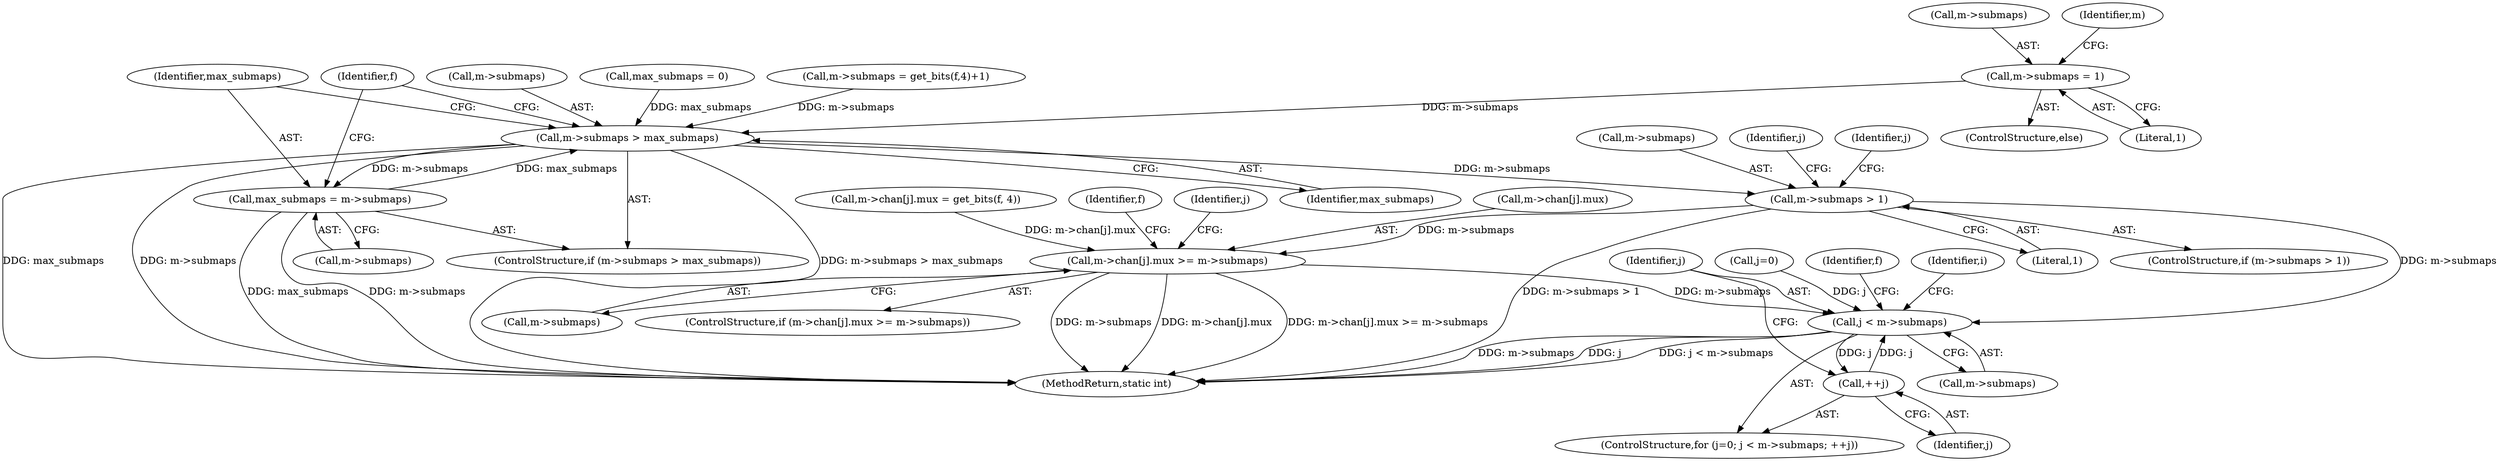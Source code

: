 digraph "0_stb_244d83bc3d859293f55812d48b3db168e581f6ab_0@pointer" {
"1002817" [label="(Call,m->submaps = 1)"];
"1002823" [label="(Call,m->submaps > max_submaps)"];
"1002828" [label="(Call,max_submaps = m->submaps)"];
"1002958" [label="(Call,m->submaps > 1)"];
"1002988" [label="(Call,m->chan[j].mux >= m->submaps)"];
"1003028" [label="(Call,j < m->submaps)"];
"1003033" [label="(Call,++j)"];
"1003546" [label="(MethodReturn,static int)"];
"1003025" [label="(Call,j=0)"];
"1003029" [label="(Identifier,j)"];
"1003028" [label="(Call,j < m->submaps)"];
"1003006" [label="(Identifier,j)"];
"1002817" [label="(Call,m->submaps = 1)"];
"1002958" [label="(Call,m->submaps > 1)"];
"1002828" [label="(Call,max_submaps = m->submaps)"];
"1002830" [label="(Call,m->submaps)"];
"1003030" [label="(Call,m->submaps)"];
"1002823" [label="(Call,m->submaps > max_submaps)"];
"1002976" [label="(Call,m->chan[j].mux = get_bits(f, 4))"];
"1002829" [label="(Identifier,max_submaps)"];
"1002818" [label="(Call,m->submaps)"];
"1002959" [label="(Call,m->submaps)"];
"1002988" [label="(Call,m->chan[j].mux >= m->submaps)"];
"1002825" [label="(Identifier,m)"];
"1003033" [label="(Call,++j)"];
"1002966" [label="(Identifier,j)"];
"1003001" [label="(Identifier,f)"];
"1002974" [label="(Identifier,j)"];
"1002996" [label="(Call,m->submaps)"];
"1002824" [label="(Call,m->submaps)"];
"1003024" [label="(ControlStructure,for (j=0; j < m->submaps; ++j))"];
"1002962" [label="(Literal,1)"];
"1002827" [label="(Identifier,max_submaps)"];
"1003037" [label="(Identifier,f)"];
"1000118" [label="(Call,max_submaps = 0)"];
"1002821" [label="(Literal,1)"];
"1002816" [label="(ControlStructure,else)"];
"1002807" [label="(Call,m->submaps = get_bits(f,4)+1)"];
"1002835" [label="(Identifier,f)"];
"1002822" [label="(ControlStructure,if (m->submaps > max_submaps))"];
"1002957" [label="(ControlStructure,if (m->submaps > 1))"];
"1002987" [label="(ControlStructure,if (m->chan[j].mux >= m->submaps))"];
"1002752" [label="(Identifier,i)"];
"1002989" [label="(Call,m->chan[j].mux)"];
"1003034" [label="(Identifier,j)"];
"1002817" -> "1002816"  [label="AST: "];
"1002817" -> "1002821"  [label="CFG: "];
"1002818" -> "1002817"  [label="AST: "];
"1002821" -> "1002817"  [label="AST: "];
"1002825" -> "1002817"  [label="CFG: "];
"1002817" -> "1002823"  [label="DDG: m->submaps"];
"1002823" -> "1002822"  [label="AST: "];
"1002823" -> "1002827"  [label="CFG: "];
"1002824" -> "1002823"  [label="AST: "];
"1002827" -> "1002823"  [label="AST: "];
"1002829" -> "1002823"  [label="CFG: "];
"1002835" -> "1002823"  [label="CFG: "];
"1002823" -> "1003546"  [label="DDG: max_submaps"];
"1002823" -> "1003546"  [label="DDG: m->submaps"];
"1002823" -> "1003546"  [label="DDG: m->submaps > max_submaps"];
"1002807" -> "1002823"  [label="DDG: m->submaps"];
"1002828" -> "1002823"  [label="DDG: max_submaps"];
"1000118" -> "1002823"  [label="DDG: max_submaps"];
"1002823" -> "1002828"  [label="DDG: m->submaps"];
"1002823" -> "1002958"  [label="DDG: m->submaps"];
"1002828" -> "1002822"  [label="AST: "];
"1002828" -> "1002830"  [label="CFG: "];
"1002829" -> "1002828"  [label="AST: "];
"1002830" -> "1002828"  [label="AST: "];
"1002835" -> "1002828"  [label="CFG: "];
"1002828" -> "1003546"  [label="DDG: max_submaps"];
"1002828" -> "1003546"  [label="DDG: m->submaps"];
"1002958" -> "1002957"  [label="AST: "];
"1002958" -> "1002962"  [label="CFG: "];
"1002959" -> "1002958"  [label="AST: "];
"1002962" -> "1002958"  [label="AST: "];
"1002966" -> "1002958"  [label="CFG: "];
"1003006" -> "1002958"  [label="CFG: "];
"1002958" -> "1003546"  [label="DDG: m->submaps > 1"];
"1002958" -> "1002988"  [label="DDG: m->submaps"];
"1002958" -> "1003028"  [label="DDG: m->submaps"];
"1002988" -> "1002987"  [label="AST: "];
"1002988" -> "1002996"  [label="CFG: "];
"1002989" -> "1002988"  [label="AST: "];
"1002996" -> "1002988"  [label="AST: "];
"1003001" -> "1002988"  [label="CFG: "];
"1002974" -> "1002988"  [label="CFG: "];
"1002988" -> "1003546"  [label="DDG: m->chan[j].mux >= m->submaps"];
"1002988" -> "1003546"  [label="DDG: m->submaps"];
"1002988" -> "1003546"  [label="DDG: m->chan[j].mux"];
"1002976" -> "1002988"  [label="DDG: m->chan[j].mux"];
"1002988" -> "1003028"  [label="DDG: m->submaps"];
"1003028" -> "1003024"  [label="AST: "];
"1003028" -> "1003030"  [label="CFG: "];
"1003029" -> "1003028"  [label="AST: "];
"1003030" -> "1003028"  [label="AST: "];
"1003037" -> "1003028"  [label="CFG: "];
"1002752" -> "1003028"  [label="CFG: "];
"1003028" -> "1003546"  [label="DDG: j < m->submaps"];
"1003028" -> "1003546"  [label="DDG: m->submaps"];
"1003028" -> "1003546"  [label="DDG: j"];
"1003025" -> "1003028"  [label="DDG: j"];
"1003033" -> "1003028"  [label="DDG: j"];
"1003028" -> "1003033"  [label="DDG: j"];
"1003033" -> "1003024"  [label="AST: "];
"1003033" -> "1003034"  [label="CFG: "];
"1003034" -> "1003033"  [label="AST: "];
"1003029" -> "1003033"  [label="CFG: "];
}
